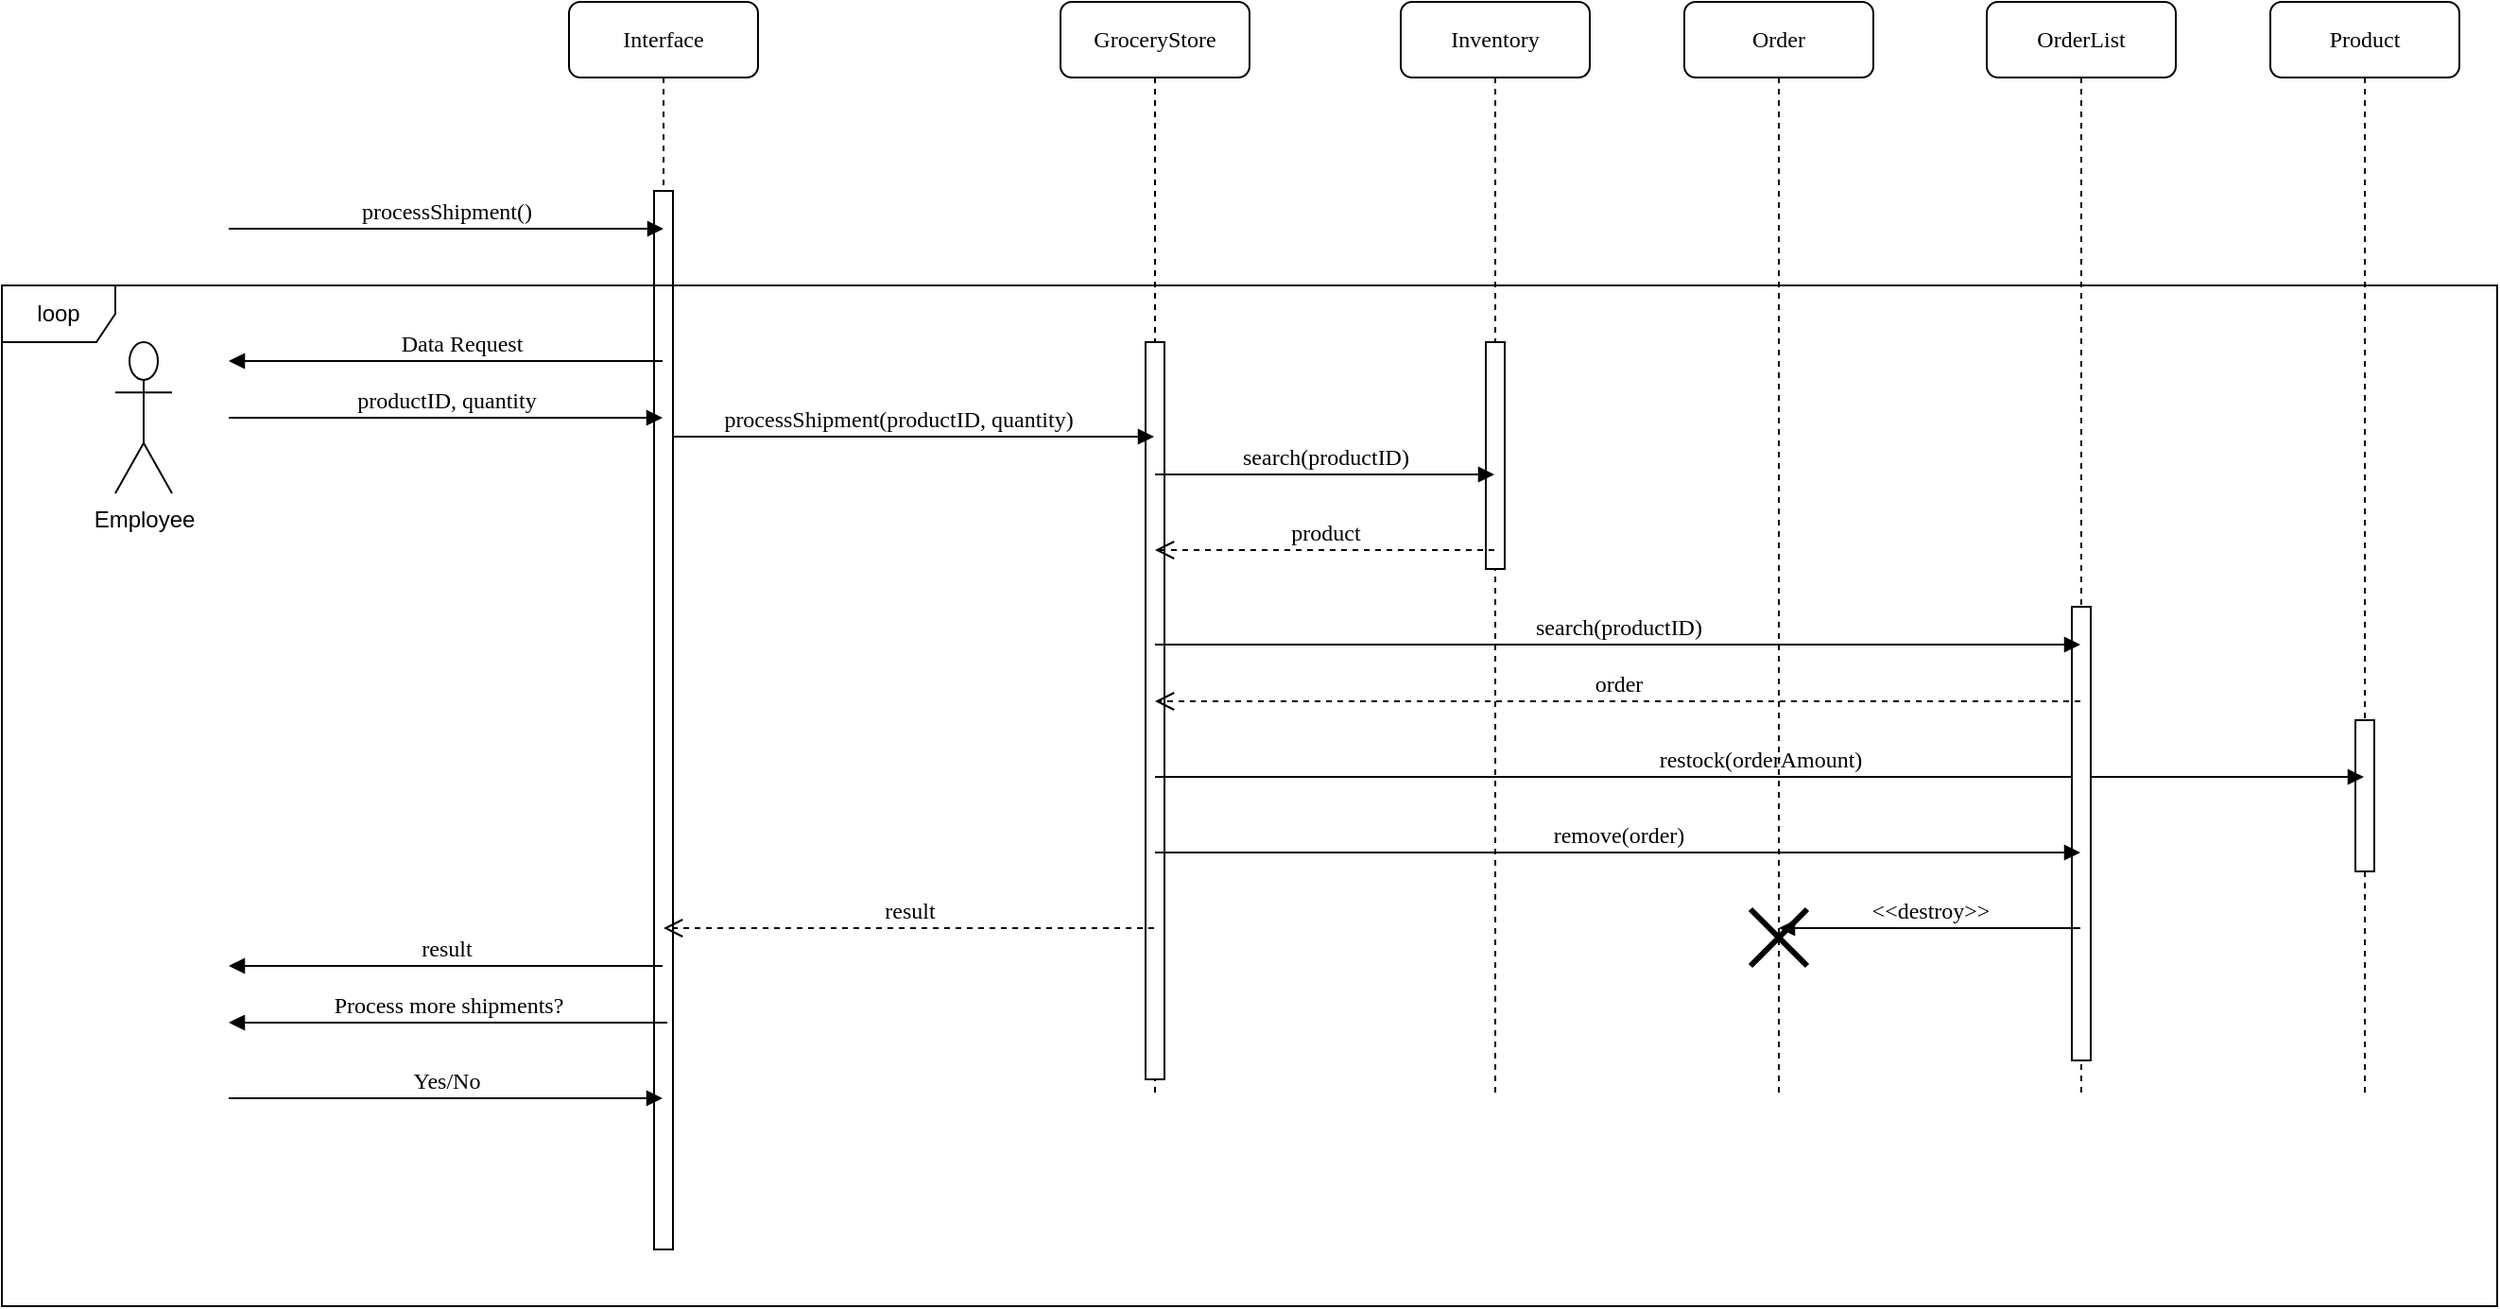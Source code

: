 <mxfile version="15.7.0" type="device"><diagram name="Page-1" id="13e1069c-82ec-6db2-03f1-153e76fe0fe0"><mxGraphModel dx="2926" dy="816" grid="1" gridSize="10" guides="1" tooltips="1" connect="1" arrows="1" fold="1" page="1" pageScale="1" pageWidth="1100" pageHeight="850" background="none" math="0" shadow="0"><root><mxCell id="0"/><mxCell id="1" parent="0"/><mxCell id="7baba1c4bc27f4b0-2" value="GroceryStore" style="shape=umlLifeline;perimeter=lifelinePerimeter;whiteSpace=wrap;html=1;container=1;collapsible=0;recursiveResize=0;outlineConnect=0;rounded=1;shadow=0;comic=0;labelBackgroundColor=none;strokeWidth=1;fontFamily=Verdana;fontSize=12;align=center;" parent="1" vertex="1"><mxGeometry x="240" y="80" width="100" height="580" as="geometry"/></mxCell><mxCell id="7baba1c4bc27f4b0-10" value="" style="html=1;points=[];perimeter=orthogonalPerimeter;rounded=0;shadow=0;comic=0;labelBackgroundColor=none;strokeWidth=1;fontFamily=Verdana;fontSize=12;align=center;" parent="7baba1c4bc27f4b0-2" vertex="1"><mxGeometry x="45" y="180" width="10" height="390" as="geometry"/></mxCell><mxCell id="7baba1c4bc27f4b0-3" value="Product" style="shape=umlLifeline;perimeter=lifelinePerimeter;whiteSpace=wrap;html=1;container=1;collapsible=0;recursiveResize=0;outlineConnect=0;rounded=1;shadow=0;comic=0;labelBackgroundColor=none;strokeWidth=1;fontFamily=Verdana;fontSize=12;align=center;" parent="1" vertex="1"><mxGeometry x="880" y="80" width="100" height="580" as="geometry"/></mxCell><mxCell id="7baba1c4bc27f4b0-13" value="" style="html=1;points=[];perimeter=orthogonalPerimeter;rounded=0;shadow=0;comic=0;labelBackgroundColor=none;strokeWidth=1;fontFamily=Verdana;fontSize=12;align=center;" parent="7baba1c4bc27f4b0-3" vertex="1"><mxGeometry x="45" y="380" width="10" height="80" as="geometry"/></mxCell><mxCell id="7baba1c4bc27f4b0-4" value="Inventory" style="shape=umlLifeline;perimeter=lifelinePerimeter;whiteSpace=wrap;html=1;container=1;collapsible=0;recursiveResize=0;outlineConnect=0;rounded=1;shadow=0;comic=0;labelBackgroundColor=none;strokeWidth=1;fontFamily=Verdana;fontSize=12;align=center;" parent="1" vertex="1"><mxGeometry x="420" y="80" width="100" height="580" as="geometry"/></mxCell><mxCell id="7baba1c4bc27f4b0-16" value="" style="html=1;points=[];perimeter=orthogonalPerimeter;rounded=0;shadow=0;comic=0;labelBackgroundColor=none;strokeWidth=1;fontFamily=Verdana;fontSize=12;align=center;" parent="7baba1c4bc27f4b0-4" vertex="1"><mxGeometry x="45" y="180" width="10" height="120" as="geometry"/></mxCell><mxCell id="7baba1c4bc27f4b0-8" value="Interface" style="shape=umlLifeline;perimeter=lifelinePerimeter;whiteSpace=wrap;html=1;container=1;collapsible=0;recursiveResize=0;outlineConnect=0;rounded=1;shadow=0;comic=0;labelBackgroundColor=none;strokeWidth=1;fontFamily=Verdana;fontSize=12;align=center;" parent="1" vertex="1"><mxGeometry x="-20" y="80" width="100" height="660" as="geometry"/></mxCell><mxCell id="7baba1c4bc27f4b0-9" value="" style="html=1;points=[];perimeter=orthogonalPerimeter;rounded=0;shadow=0;comic=0;labelBackgroundColor=none;strokeWidth=1;fontFamily=Verdana;fontSize=12;align=center;" parent="7baba1c4bc27f4b0-8" vertex="1"><mxGeometry x="45" y="100" width="10" height="560" as="geometry"/></mxCell><mxCell id="3hVaUkXVnxK5yRxMu1sj-4" value="processShipment()" style="html=1;verticalAlign=bottom;endArrow=block;entryX=0;entryY=0;labelBackgroundColor=none;fontFamily=Verdana;fontSize=12;edgeStyle=elbowEdgeStyle;elbow=vertical;startArrow=none;" parent="7baba1c4bc27f4b0-8" edge="1"><mxGeometry relative="1" as="geometry"><mxPoint x="-180" y="120" as="sourcePoint"/><mxPoint x="50" y="120.0" as="targetPoint"/></mxGeometry></mxCell><mxCell id="7baba1c4bc27f4b0-11" value="processShipment(productID, quantity)" style="html=1;verticalAlign=bottom;endArrow=block;labelBackgroundColor=none;fontFamily=Verdana;fontSize=12;edgeStyle=elbowEdgeStyle;elbow=vertical;" parent="1" source="7baba1c4bc27f4b0-9" target="7baba1c4bc27f4b0-2" edge="1"><mxGeometry x="-0.065" relative="1" as="geometry"><mxPoint x="220" y="190" as="sourcePoint"/><mxPoint x="270" y="290" as="targetPoint"/><Array as="points"><mxPoint x="160" y="310"/><mxPoint x="140" y="310"/></Array><mxPoint as="offset"/></mxGeometry></mxCell><mxCell id="7baba1c4bc27f4b0-14" value="search(productID)" style="html=1;verticalAlign=bottom;endArrow=block;labelBackgroundColor=none;fontFamily=Verdana;fontSize=12;edgeStyle=elbowEdgeStyle;elbow=vertical;" parent="1" source="7baba1c4bc27f4b0-2" target="7baba1c4bc27f4b0-4" edge="1"><mxGeometry relative="1" as="geometry"><mxPoint x="320" y="310" as="sourcePoint"/><Array as="points"><mxPoint x="400" y="330"/><mxPoint x="360" y="310"/><mxPoint x="445" y="360"/><mxPoint x="340" y="310"/><mxPoint x="390" y="320"/><mxPoint x="330" y="280"/><mxPoint x="400" y="250"/></Array><mxPoint x="445" y="310" as="targetPoint"/></mxGeometry></mxCell><mxCell id="3hVaUkXVnxK5yRxMu1sj-2" value="Employee" style="shape=umlActor;verticalLabelPosition=bottom;verticalAlign=top;html=1;outlineConnect=0;" parent="1" vertex="1"><mxGeometry x="-260" y="260" width="30" height="80" as="geometry"/></mxCell><mxCell id="Edb_ygZS2QmwneMJmF5g-2" value="product" style="html=1;verticalAlign=bottom;endArrow=open;dashed=1;endSize=8;labelBackgroundColor=none;fontFamily=Verdana;fontSize=12;edgeStyle=elbowEdgeStyle;elbow=vertical;" parent="1" source="7baba1c4bc27f4b0-4" target="7baba1c4bc27f4b0-2" edge="1"><mxGeometry relative="1" as="geometry"><mxPoint x="335" y="330" as="targetPoint"/><Array as="points"><mxPoint x="390" y="370"/><mxPoint x="370" y="350"/><mxPoint x="440" y="340"/><mxPoint x="335" y="330"/><mxPoint x="365" y="330"/></Array><mxPoint x="390" y="330" as="sourcePoint"/></mxGeometry></mxCell><mxCell id="Edb_ygZS2QmwneMJmF5g-4" value="restock(orderAmount)" style="html=1;verticalAlign=bottom;endArrow=block;labelBackgroundColor=none;fontFamily=Verdana;fontSize=12;edgeStyle=elbowEdgeStyle;elbow=vertical;" parent="1" source="7baba1c4bc27f4b0-2" target="7baba1c4bc27f4b0-3" edge="1"><mxGeometry relative="1" as="geometry"><mxPoint x="320" y="390" as="sourcePoint"/><Array as="points"><mxPoint x="460" y="490"/><mxPoint x="430" y="510"/><mxPoint x="580" y="520"/><mxPoint x="530" y="480"/><mxPoint x="380" y="450"/><mxPoint x="520" y="420"/><mxPoint x="350" y="400"/><mxPoint x="370" y="470"/><mxPoint x="410" y="400"/><mxPoint x="330" y="420"/><mxPoint x="380" y="420"/><mxPoint x="370" y="440"/><mxPoint x="390" y="390"/><mxPoint x="425" y="420"/><mxPoint x="510" y="470"/><mxPoint x="405" y="420"/><mxPoint x="455" y="430"/><mxPoint x="395" y="390"/><mxPoint x="465" y="360"/></Array><mxPoint x="450" y="420" as="targetPoint"/></mxGeometry></mxCell><mxCell id="2MGI2GqndoHLZsMZXfrc-1" value="result" style="html=1;verticalAlign=bottom;endArrow=open;dashed=1;endSize=8;labelBackgroundColor=none;fontFamily=Verdana;fontSize=12;edgeStyle=elbowEdgeStyle;elbow=vertical;" parent="1" source="7baba1c4bc27f4b0-2" target="7baba1c4bc27f4b0-8" edge="1"><mxGeometry relative="1" as="geometry"><mxPoint x="70" y="460" as="targetPoint"/><Array as="points"><mxPoint x="130" y="570"/><mxPoint x="180" y="540"/><mxPoint x="200" y="500"/><mxPoint x="110" y="480"/><mxPoint x="190" y="470"/><mxPoint x="120" y="500"/><mxPoint x="180" y="550"/><mxPoint x="130" y="520"/><mxPoint x="120" y="480"/><mxPoint x="160" y="420"/><mxPoint x="81" y="470"/><mxPoint x="-24.5" y="450"/><mxPoint x="5.5" y="450"/></Array><mxPoint x="250" y="460" as="sourcePoint"/></mxGeometry></mxCell><mxCell id="2MGI2GqndoHLZsMZXfrc-2" value="Order" style="shape=umlLifeline;perimeter=lifelinePerimeter;whiteSpace=wrap;html=1;container=1;collapsible=0;recursiveResize=0;outlineConnect=0;rounded=1;shadow=0;comic=0;labelBackgroundColor=none;strokeWidth=1;fontFamily=Verdana;fontSize=12;align=center;" parent="1" vertex="1"><mxGeometry x="570" y="80" width="100" height="580" as="geometry"/></mxCell><mxCell id="m2uVcAPwdD6D5PY1FfuG-7" value="" style="shape=umlDestroy;whiteSpace=wrap;html=1;strokeWidth=3;" vertex="1" parent="2MGI2GqndoHLZsMZXfrc-2"><mxGeometry x="35" y="480" width="30" height="30" as="geometry"/></mxCell><mxCell id="2MGI2GqndoHLZsMZXfrc-35" value="loop" style="shape=umlFrame;whiteSpace=wrap;html=1;" parent="1" vertex="1"><mxGeometry x="-320" y="230" width="1320" height="540" as="geometry"/></mxCell><mxCell id="2MGI2GqndoHLZsMZXfrc-42" value="Data Request" style="html=1;verticalAlign=bottom;endArrow=block;labelBackgroundColor=none;fontFamily=Verdana;fontSize=12;edgeStyle=elbowEdgeStyle;elbow=vertical;startArrow=none;" parent="1" source="7baba1c4bc27f4b0-8" edge="1"><mxGeometry x="-0.062" relative="1" as="geometry"><mxPoint y="273" as="sourcePoint"/><mxPoint x="-200" y="270" as="targetPoint"/><Array as="points"><mxPoint x="-90" y="270"/><mxPoint x="-140" y="250"/><mxPoint x="-60" y="320"/><mxPoint x="-80" y="320"/><mxPoint x="-40" y="270"/><mxPoint x="-40" y="240"/><mxPoint x="-40" y="230"/><mxPoint x="-80" y="270"/></Array><mxPoint x="1" as="offset"/></mxGeometry></mxCell><mxCell id="2MGI2GqndoHLZsMZXfrc-43" value="result" style="html=1;verticalAlign=bottom;endArrow=block;labelBackgroundColor=none;fontFamily=Verdana;fontSize=12;edgeStyle=elbowEdgeStyle;elbow=vertical;startArrow=none;" parent="1" source="7baba1c4bc27f4b0-8" edge="1"><mxGeometry relative="1" as="geometry"><mxPoint x="-150" y="490" as="sourcePoint"/><mxPoint x="-200" y="590" as="targetPoint"/><Array as="points"><mxPoint x="-130" y="590"/><mxPoint x="-80" y="530"/><mxPoint x="-60" y="530"/></Array></mxGeometry></mxCell><mxCell id="2MGI2GqndoHLZsMZXfrc-45" value="Yes/No" style="html=1;verticalAlign=bottom;endArrow=block;labelBackgroundColor=none;fontFamily=Verdana;fontSize=12;edgeStyle=elbowEdgeStyle;elbow=vertical;startArrow=none;" parent="1" target="7baba1c4bc27f4b0-8" edge="1"><mxGeometry relative="1" as="geometry"><mxPoint x="-200" y="660" as="sourcePoint"/><mxPoint y="570.0" as="targetPoint"/><Array as="points"><mxPoint x="-70" y="660"/><mxPoint x="-50" y="610"/><mxPoint x="-60" y="580"/><mxPoint x="-30" y="590"/></Array></mxGeometry></mxCell><mxCell id="2MGI2GqndoHLZsMZXfrc-44" value="Process more shipments?" style="html=1;verticalAlign=bottom;endArrow=block;labelBackgroundColor=none;fontFamily=Verdana;fontSize=12;edgeStyle=elbowEdgeStyle;elbow=vertical;startArrow=none;" parent="1" edge="1"><mxGeometry relative="1" as="geometry"><mxPoint x="32" y="620" as="sourcePoint"/><mxPoint x="-200" y="620" as="targetPoint"/><Array as="points"><mxPoint x="-80" y="620"/></Array></mxGeometry></mxCell><mxCell id="2MGI2GqndoHLZsMZXfrc-46" value="productID, quantity" style="html=1;verticalAlign=bottom;endArrow=block;labelBackgroundColor=none;fontFamily=Verdana;fontSize=12;edgeStyle=elbowEdgeStyle;elbow=vertical;startArrow=none;" parent="1" target="7baba1c4bc27f4b0-8" edge="1"><mxGeometry relative="1" as="geometry"><mxPoint x="-200" y="300" as="sourcePoint"/><mxPoint y="382" as="targetPoint"/><Array as="points"><mxPoint x="-70" y="300"/><mxPoint x="-60" y="280"/><mxPoint x="-10" y="350"/><mxPoint x="10" y="382"/></Array></mxGeometry></mxCell><mxCell id="myjhC_jUtsse0DfTGvCG-1" value="OrderList" style="shape=umlLifeline;perimeter=lifelinePerimeter;whiteSpace=wrap;html=1;container=1;collapsible=0;recursiveResize=0;outlineConnect=0;rounded=1;shadow=0;comic=0;labelBackgroundColor=none;strokeWidth=1;fontFamily=Verdana;fontSize=12;align=center;" parent="1" vertex="1"><mxGeometry x="730" y="80" width="100" height="580" as="geometry"/></mxCell><mxCell id="myjhC_jUtsse0DfTGvCG-2" value="" style="html=1;points=[];perimeter=orthogonalPerimeter;rounded=0;shadow=0;comic=0;labelBackgroundColor=none;strokeWidth=1;fontFamily=Verdana;fontSize=12;align=center;" parent="myjhC_jUtsse0DfTGvCG-1" vertex="1"><mxGeometry x="45" y="320" width="10" height="240" as="geometry"/></mxCell><mxCell id="m2uVcAPwdD6D5PY1FfuG-1" value="search(productID)" style="html=1;verticalAlign=bottom;endArrow=block;labelBackgroundColor=none;fontFamily=Verdana;fontSize=12;edgeStyle=elbowEdgeStyle;elbow=vertical;" edge="1" parent="1" source="7baba1c4bc27f4b0-2" target="myjhC_jUtsse0DfTGvCG-1"><mxGeometry relative="1" as="geometry"><mxPoint x="430" y="430" as="sourcePoint"/><Array as="points"><mxPoint x="570" y="420"/><mxPoint x="275.5" y="440"/><mxPoint x="125.5" y="410"/><mxPoint x="265.5" y="380"/><mxPoint x="95.5" y="360"/><mxPoint x="115.5" y="430"/><mxPoint x="155.5" y="360"/><mxPoint x="75.5" y="380"/><mxPoint x="125.5" y="380"/><mxPoint x="115.5" y="400"/><mxPoint x="135.5" y="350"/><mxPoint x="170.5" y="380"/><mxPoint x="255.5" y="430"/><mxPoint x="150.5" y="380"/><mxPoint x="200.5" y="390"/><mxPoint x="140.5" y="350"/><mxPoint x="210.5" y="320"/></Array><mxPoint x="640" y="420" as="targetPoint"/></mxGeometry></mxCell><mxCell id="m2uVcAPwdD6D5PY1FfuG-2" value="order" style="html=1;verticalAlign=bottom;endArrow=open;dashed=1;endSize=8;labelBackgroundColor=none;fontFamily=Verdana;fontSize=12;edgeStyle=elbowEdgeStyle;elbow=vertical;" edge="1" parent="1" source="myjhC_jUtsse0DfTGvCG-1" target="7baba1c4bc27f4b0-2"><mxGeometry relative="1" as="geometry"><mxPoint x="310" y="450" as="targetPoint"/><Array as="points"><mxPoint x="440" y="450"/><mxPoint x="430" y="440"/><mxPoint x="200" y="470"/><mxPoint x="130.5" y="440"/><mxPoint x="220.5" y="400"/><mxPoint x="250.5" y="380"/><mxPoint x="150.5" y="370"/><mxPoint x="130.5" y="360"/><mxPoint x="220.5" y="370"/><mxPoint x="160.5" y="390"/><mxPoint x="130.5" y="430"/><mxPoint x="110.5" y="410"/><mxPoint x="-39" y="410"/><mxPoint x="-89" y="380"/><mxPoint x="-99" y="340"/><mxPoint x="-59" y="280"/><mxPoint x="-138" y="330"/><mxPoint x="-243.5" y="310"/><mxPoint x="-213.5" y="310"/></Array><mxPoint x="670" y="450" as="sourcePoint"/></mxGeometry></mxCell><mxCell id="m2uVcAPwdD6D5PY1FfuG-5" value="remove(order)" style="html=1;verticalAlign=bottom;endArrow=block;labelBackgroundColor=none;fontFamily=Verdana;fontSize=12;edgeStyle=elbowEdgeStyle;elbow=vertical;" edge="1" parent="1" source="7baba1c4bc27f4b0-2" target="myjhC_jUtsse0DfTGvCG-1"><mxGeometry relative="1" as="geometry"><mxPoint x="310" y="530" as="sourcePoint"/><Array as="points"><mxPoint x="420" y="530"/><mxPoint x="575.5" y="530"/><mxPoint x="281" y="550"/><mxPoint x="131" y="520"/><mxPoint x="271" y="490"/><mxPoint x="101" y="470"/><mxPoint x="121" y="540"/><mxPoint x="161" y="470"/><mxPoint x="81" y="490"/><mxPoint x="131" y="490"/><mxPoint x="121" y="510"/><mxPoint x="141" y="460"/><mxPoint x="176" y="490"/><mxPoint x="261" y="540"/><mxPoint x="156" y="490"/><mxPoint x="206" y="500"/><mxPoint x="146" y="460"/><mxPoint x="216" y="430"/></Array><mxPoint x="785" y="530" as="targetPoint"/></mxGeometry></mxCell><mxCell id="m2uVcAPwdD6D5PY1FfuG-6" value="&amp;lt;&amp;lt;destroy&amp;gt;&amp;gt;" style="html=1;verticalAlign=bottom;endArrow=block;labelBackgroundColor=none;fontFamily=Verdana;fontSize=12;edgeStyle=elbowEdgeStyle;elbow=vertical;startArrow=none;" edge="1" parent="1" source="myjhC_jUtsse0DfTGvCG-1" target="2MGI2GqndoHLZsMZXfrc-2"><mxGeometry relative="1" as="geometry"><mxPoint x="780" y="580" as="sourcePoint"/><mxPoint x="640" y="580" as="targetPoint"/><Array as="points"><mxPoint x="700" y="570"/><mxPoint x="660" y="610"/><mxPoint x="720" y="570"/><mxPoint x="680" y="640"/><mxPoint x="720" y="570"/><mxPoint x="680" y="600"/><mxPoint x="670" y="600"/><mxPoint x="745.25" y="580"/><mxPoint x="715.25" y="570"/><mxPoint x="725.25" y="600"/><mxPoint x="705.25" y="650"/></Array></mxGeometry></mxCell></root></mxGraphModel></diagram></mxfile>